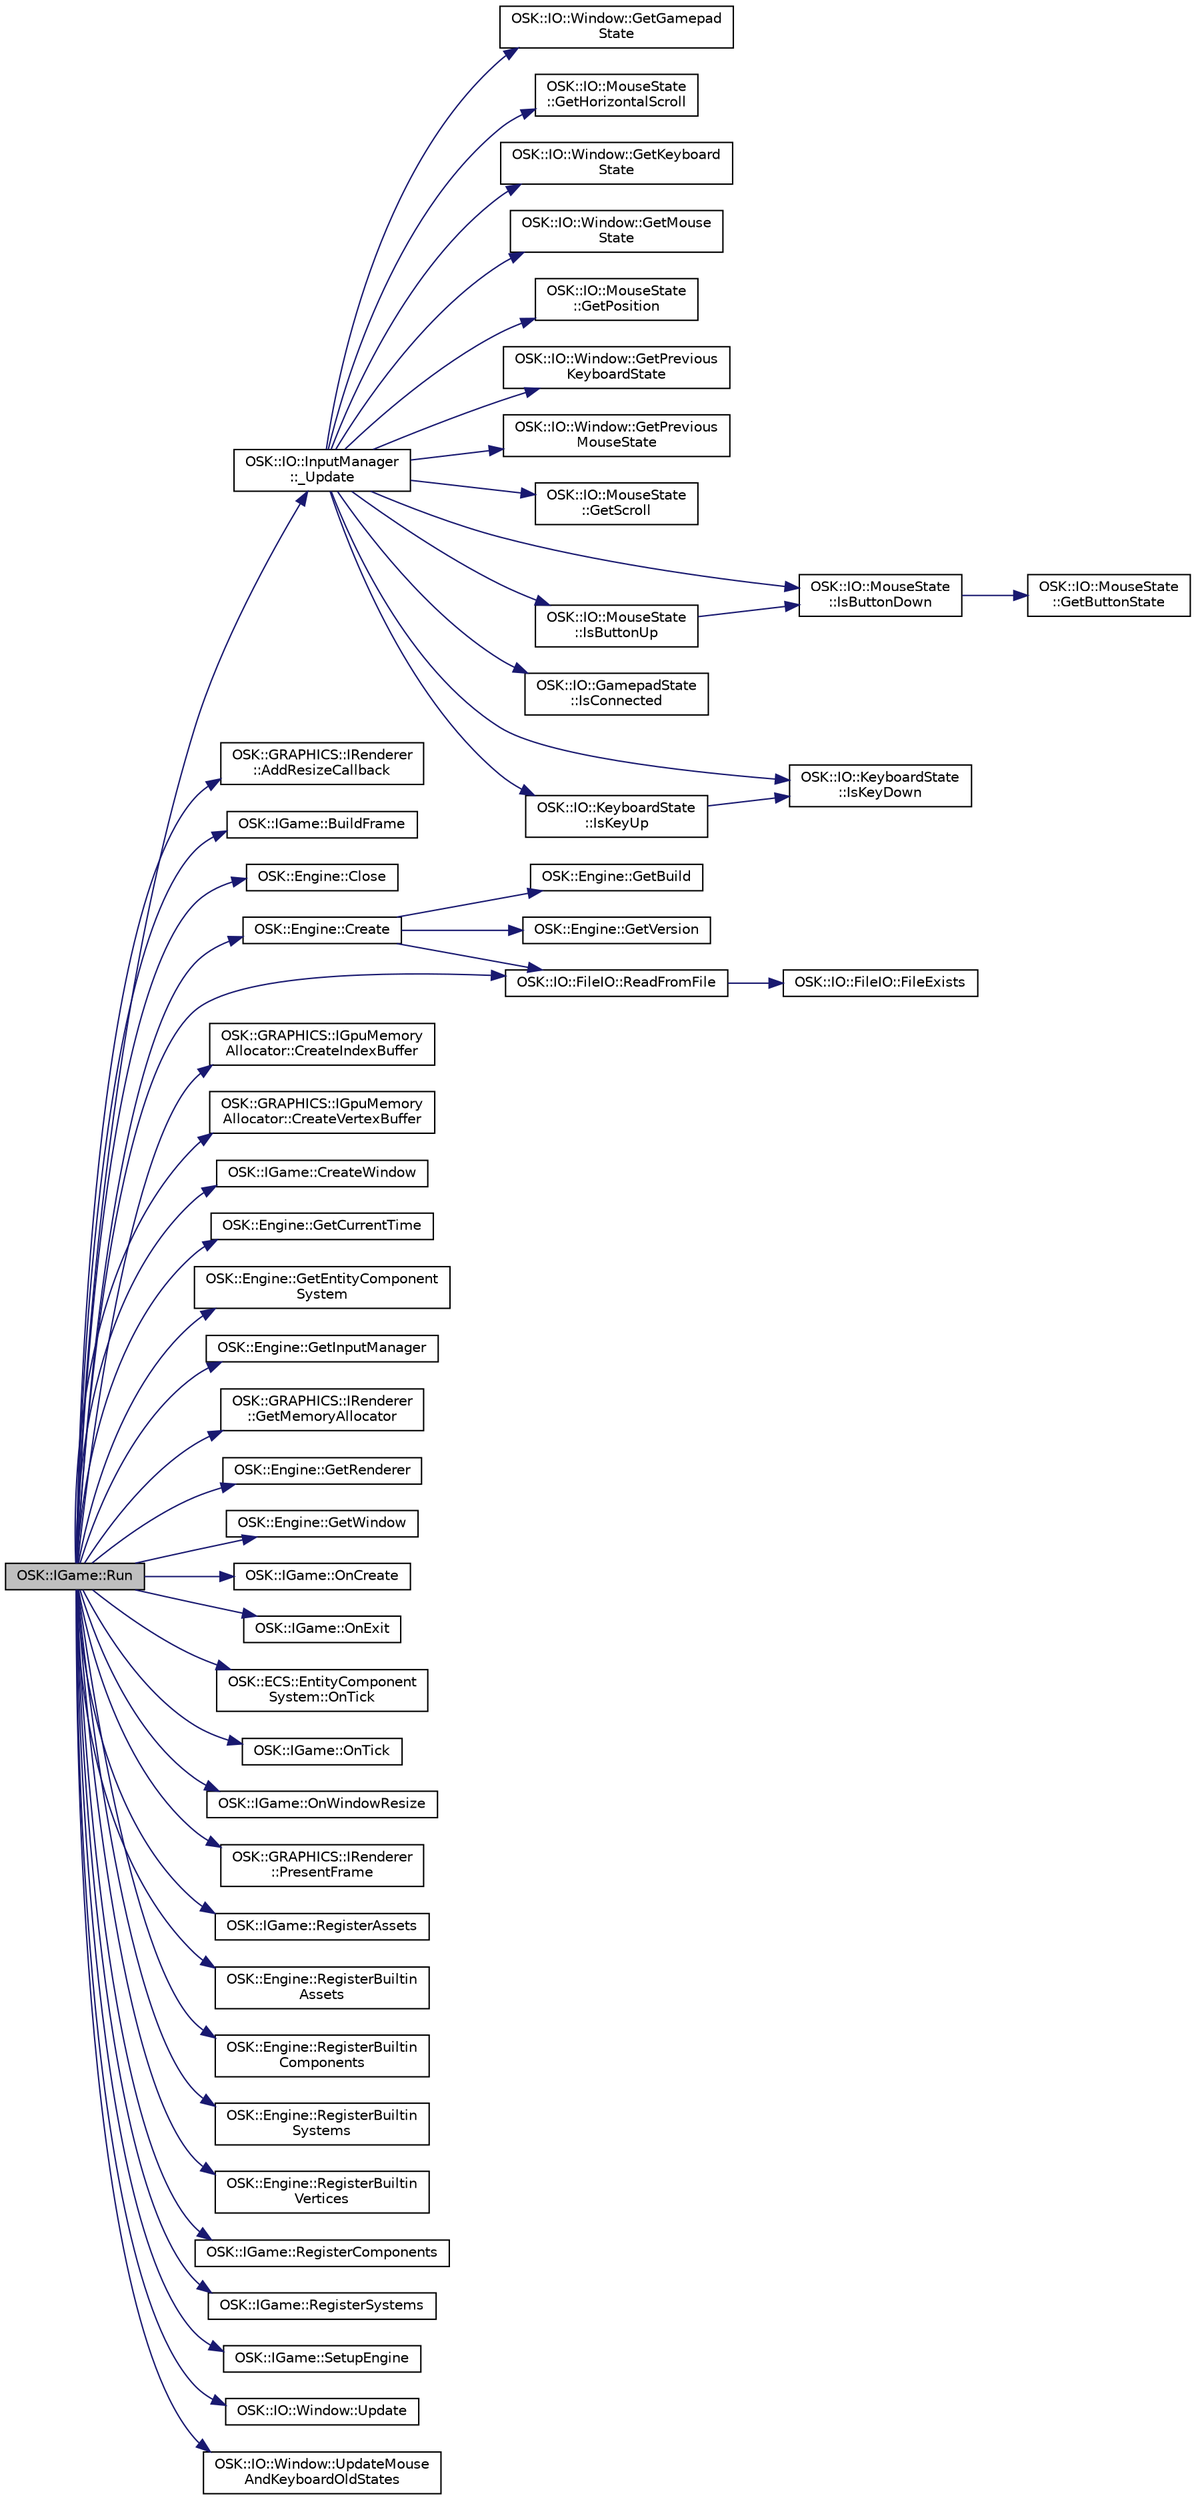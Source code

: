 digraph "OSK::IGame::Run"
{
 // LATEX_PDF_SIZE
  edge [fontname="Helvetica",fontsize="10",labelfontname="Helvetica",labelfontsize="10"];
  node [fontname="Helvetica",fontsize="10",shape=record];
  rankdir="LR";
  Node1 [label="OSK::IGame::Run",height=0.2,width=0.4,color="black", fillcolor="grey75", style="filled", fontcolor="black",tooltip="Inicia la ejecución del juego."];
  Node1 -> Node2 [color="midnightblue",fontsize="10",style="solid",fontname="Helvetica"];
  Node2 [label="OSK::IO::InputManager\l::_Update",height=0.2,width=0.4,color="black", fillcolor="white", style="filled",URL="$class_o_s_k_1_1_i_o_1_1_input_manager.html#ad497666aa43971058e6d1473366ad364",tooltip="Comprueba el estado del input, llamando a las funciones de los listeneres cuando sea necesario."];
  Node2 -> Node3 [color="midnightblue",fontsize="10",style="solid",fontname="Helvetica"];
  Node3 [label="OSK::IO::Window::GetGamepad\lState",height=0.2,width=0.4,color="black", fillcolor="white", style="filled",URL="$class_o_s_k_1_1_i_o_1_1_window.html#a52dae4cfee2763b13581c175ceb64015",tooltip="Devuelve el estado de todos los botones y todos los ejes en el instante actual."];
  Node2 -> Node4 [color="midnightblue",fontsize="10",style="solid",fontname="Helvetica"];
  Node4 [label="OSK::IO::MouseState\l::GetHorizontalScroll",height=0.2,width=0.4,color="black", fillcolor="white", style="filled",URL="$class_o_s_k_1_1_i_o_1_1_mouse_state.html#a794de4f95d312a5f0dda1c0bfff19953",tooltip="Rueda del ratón horizontal."];
  Node2 -> Node5 [color="midnightblue",fontsize="10",style="solid",fontname="Helvetica"];
  Node5 [label="OSK::IO::Window::GetKeyboard\lState",height=0.2,width=0.4,color="black", fillcolor="white", style="filled",URL="$class_o_s_k_1_1_i_o_1_1_window.html#a73426320ee277db3c1f5c8dc525a766e",tooltip="Devuelve el estado actual del teclado."];
  Node2 -> Node6 [color="midnightblue",fontsize="10",style="solid",fontname="Helvetica"];
  Node6 [label="OSK::IO::Window::GetMouse\lState",height=0.2,width=0.4,color="black", fillcolor="white", style="filled",URL="$class_o_s_k_1_1_i_o_1_1_window.html#a0b06f12298dfc2da7a11d7ed99a56fcd",tooltip="Devuelve el estado actual del ratón."];
  Node2 -> Node7 [color="midnightblue",fontsize="10",style="solid",fontname="Helvetica"];
  Node7 [label="OSK::IO::MouseState\l::GetPosition",height=0.2,width=0.4,color="black", fillcolor="white", style="filled",URL="$class_o_s_k_1_1_i_o_1_1_mouse_state.html#ad995123f54868e8ebe61d2bbc7f72700",tooltip="Posición en píxeles respecto a la esquina superior izquierda de la ventana."];
  Node2 -> Node8 [color="midnightblue",fontsize="10",style="solid",fontname="Helvetica"];
  Node8 [label="OSK::IO::Window::GetPrevious\lKeyboardState",height=0.2,width=0.4,color="black", fillcolor="white", style="filled",URL="$class_o_s_k_1_1_i_o_1_1_window.html#ae29585b8dc924d25380a87c664cc03ab",tooltip="Devuelve el estado del teclado en el anterior frame."];
  Node2 -> Node9 [color="midnightblue",fontsize="10",style="solid",fontname="Helvetica"];
  Node9 [label="OSK::IO::Window::GetPrevious\lMouseState",height=0.2,width=0.4,color="black", fillcolor="white", style="filled",URL="$class_o_s_k_1_1_i_o_1_1_window.html#aeb618bc432cbd54c6107cf8ba95c8f81",tooltip="Devuelve el estado del ratón del estado anterior."];
  Node2 -> Node10 [color="midnightblue",fontsize="10",style="solid",fontname="Helvetica"];
  Node10 [label="OSK::IO::MouseState\l::GetScroll",height=0.2,width=0.4,color="black", fillcolor="white", style="filled",URL="$class_o_s_k_1_1_i_o_1_1_mouse_state.html#aae76dbd214b5aa6024087e35c046568e",tooltip="Rueda del ratón vertical (la normal)."];
  Node2 -> Node11 [color="midnightblue",fontsize="10",style="solid",fontname="Helvetica"];
  Node11 [label="OSK::IO::MouseState\l::IsButtonDown",height=0.2,width=0.4,color="black", fillcolor="white", style="filled",URL="$class_o_s_k_1_1_i_o_1_1_mouse_state.html#af0b7921cedc90d38386069181705dfb9",tooltip="Obtiene si un botón está siendo pulsado."];
  Node11 -> Node12 [color="midnightblue",fontsize="10",style="solid",fontname="Helvetica"];
  Node12 [label="OSK::IO::MouseState\l::GetButtonState",height=0.2,width=0.4,color="black", fillcolor="white", style="filled",URL="$class_o_s_k_1_1_i_o_1_1_mouse_state.html#ab81f3eeb6c2c5db16d67dc17012dae40",tooltip="Obtiene el estado de un botón."];
  Node2 -> Node13 [color="midnightblue",fontsize="10",style="solid",fontname="Helvetica"];
  Node13 [label="OSK::IO::MouseState\l::IsButtonUp",height=0.2,width=0.4,color="black", fillcolor="white", style="filled",URL="$class_o_s_k_1_1_i_o_1_1_mouse_state.html#ab95a9e6d331d6f00fd823fe7afe694e9",tooltip="Obtiene si un botón no está siendo pulsado."];
  Node13 -> Node11 [color="midnightblue",fontsize="10",style="solid",fontname="Helvetica"];
  Node2 -> Node14 [color="midnightblue",fontsize="10",style="solid",fontname="Helvetica"];
  Node14 [label="OSK::IO::GamepadState\l::IsConnected",height=0.2,width=0.4,color="black", fillcolor="white", style="filled",URL="$class_o_s_k_1_1_i_o_1_1_gamepad_state.html#aa359f7b60c5bf64d787e1c2b4a7617d6",tooltip="Comrpueba si el mando está conectado. SI no o etá los valores devueltos por las otras funciones serán..."];
  Node2 -> Node15 [color="midnightblue",fontsize="10",style="solid",fontname="Helvetica"];
  Node15 [label="OSK::IO::KeyboardState\l::IsKeyDown",height=0.2,width=0.4,color="black", fillcolor="white", style="filled",URL="$class_o_s_k_1_1_i_o_1_1_keyboard_state.html#a7b0105eda9c1f9c4f0182781a0cb0506",tooltip="Comprueba si una tecla está siendo pulsada."];
  Node2 -> Node16 [color="midnightblue",fontsize="10",style="solid",fontname="Helvetica"];
  Node16 [label="OSK::IO::KeyboardState\l::IsKeyUp",height=0.2,width=0.4,color="black", fillcolor="white", style="filled",URL="$class_o_s_k_1_1_i_o_1_1_keyboard_state.html#a13ac7fab7db9af7320e82a60bef49354",tooltip="Comprueba si una tecla no está siendo pulsada."];
  Node16 -> Node15 [color="midnightblue",fontsize="10",style="solid",fontname="Helvetica"];
  Node1 -> Node17 [color="midnightblue",fontsize="10",style="solid",fontname="Helvetica"];
  Node17 [label="OSK::GRAPHICS::IRenderer\l::AddResizeCallback",height=0.2,width=0.4,color="black", fillcolor="white", style="filled",URL="$class_o_s_k_1_1_g_r_a_p_h_i_c_s_1_1_i_renderer.html#ae132981b28209658bcc2ca90fef26a54",tooltip="Añade una función que se ejecutará cuando cambie de tamaño la ventana."];
  Node1 -> Node18 [color="midnightblue",fontsize="10",style="solid",fontname="Helvetica"];
  Node18 [label="OSK::IGame::BuildFrame",height=0.2,width=0.4,color="black", fillcolor="white", style="filled",URL="$class_o_s_k_1_1_i_game.html#a1fd5e113ad6425b6a8fdc99c87c49167",tooltip="Esta función debe renderizar la imagen final que se representará en la ventana."];
  Node1 -> Node19 [color="midnightblue",fontsize="10",style="solid",fontname="Helvetica"];
  Node19 [label="OSK::Engine::Close",height=0.2,width=0.4,color="black", fillcolor="white", style="filled",URL="$class_o_s_k_1_1_engine.html#ac7dc8c00262aee2a11183e4080fa5faf",tooltip=" "];
  Node1 -> Node20 [color="midnightblue",fontsize="10",style="solid",fontname="Helvetica"];
  Node20 [label="OSK::Engine::Create",height=0.2,width=0.4,color="black", fillcolor="white", style="filled",URL="$class_o_s_k_1_1_engine.html#a88150153e8f935f46f0eb728740cb9b5",tooltip=" "];
  Node20 -> Node21 [color="midnightblue",fontsize="10",style="solid",fontname="Helvetica"];
  Node21 [label="OSK::Engine::GetBuild",height=0.2,width=0.4,color="black", fillcolor="white", style="filled",URL="$class_o_s_k_1_1_engine.html#a6b9ee02d043a6bd62d96c28fe3987f3d",tooltip=" "];
  Node20 -> Node22 [color="midnightblue",fontsize="10",style="solid",fontname="Helvetica"];
  Node22 [label="OSK::Engine::GetVersion",height=0.2,width=0.4,color="black", fillcolor="white", style="filled",URL="$class_o_s_k_1_1_engine.html#ae7fa09bffe338e2361df47c4f2f704b0",tooltip=" "];
  Node20 -> Node23 [color="midnightblue",fontsize="10",style="solid",fontname="Helvetica"];
  Node23 [label="OSK::IO::FileIO::ReadFromFile",height=0.2,width=0.4,color="black", fillcolor="white", style="filled",URL="$class_o_s_k_1_1_i_o_1_1_file_i_o.html#aad968707ec7b00bce0540c804f476dc9",tooltip="Lee un archivo de texto."];
  Node23 -> Node24 [color="midnightblue",fontsize="10",style="solid",fontname="Helvetica"];
  Node24 [label="OSK::IO::FileIO::FileExists",height=0.2,width=0.4,color="black", fillcolor="white", style="filled",URL="$class_o_s_k_1_1_i_o_1_1_file_i_o.html#ac7fe213b79ce97b178a7e27f7216a2f4",tooltip="Comprueba si un archivo existe."];
  Node1 -> Node25 [color="midnightblue",fontsize="10",style="solid",fontname="Helvetica"];
  Node25 [label="OSK::GRAPHICS::IGpuMemory\lAllocator::CreateIndexBuffer",height=0.2,width=0.4,color="black", fillcolor="white", style="filled",URL="$class_o_s_k_1_1_g_r_a_p_h_i_c_s_1_1_i_gpu_memory_allocator.html#a2423c77cb94a4d943a45458228170db4",tooltip="Crea un buffer de índices con los índices dados."];
  Node1 -> Node26 [color="midnightblue",fontsize="10",style="solid",fontname="Helvetica"];
  Node26 [label="OSK::GRAPHICS::IGpuMemory\lAllocator::CreateVertexBuffer",height=0.2,width=0.4,color="black", fillcolor="white", style="filled",URL="$class_o_s_k_1_1_g_r_a_p_h_i_c_s_1_1_i_gpu_memory_allocator.html#a23b2a9a96603898bd4cb13ed154c8746",tooltip="Crea un buffer de vértices con los vértices dados."];
  Node1 -> Node27 [color="midnightblue",fontsize="10",style="solid",fontname="Helvetica"];
  Node27 [label="OSK::IGame::CreateWindow",height=0.2,width=0.4,color="black", fillcolor="white", style="filled",URL="$class_o_s_k_1_1_i_game.html#af033542cc50642b5e1325ee4c7c93cf7",tooltip="Debe crear la ventana del Engine."];
  Node1 -> Node28 [color="midnightblue",fontsize="10",style="solid",fontname="Helvetica"];
  Node28 [label="OSK::Engine::GetCurrentTime",height=0.2,width=0.4,color="black", fillcolor="white", style="filled",URL="$class_o_s_k_1_1_engine.html#a23b66a6d56164e64d289902ad16b625a",tooltip=" "];
  Node1 -> Node29 [color="midnightblue",fontsize="10",style="solid",fontname="Helvetica"];
  Node29 [label="OSK::Engine::GetEntityComponent\lSystem",height=0.2,width=0.4,color="black", fillcolor="white", style="filled",URL="$class_o_s_k_1_1_engine.html#a17fd2842c078b7ddb4aaa70cd04549ab",tooltip=" "];
  Node1 -> Node30 [color="midnightblue",fontsize="10",style="solid",fontname="Helvetica"];
  Node30 [label="OSK::Engine::GetInputManager",height=0.2,width=0.4,color="black", fillcolor="white", style="filled",URL="$class_o_s_k_1_1_engine.html#a5893cf5817c0ab30ae0c0d9761ce71f2",tooltip=" "];
  Node1 -> Node31 [color="midnightblue",fontsize="10",style="solid",fontname="Helvetica"];
  Node31 [label="OSK::GRAPHICS::IRenderer\l::GetMemoryAllocator",height=0.2,width=0.4,color="black", fillcolor="white", style="filled",URL="$class_o_s_k_1_1_g_r_a_p_h_i_c_s_1_1_i_renderer.html#acf03703bbb6f031f905612d86f104b38",tooltip=" "];
  Node1 -> Node32 [color="midnightblue",fontsize="10",style="solid",fontname="Helvetica"];
  Node32 [label="OSK::Engine::GetRenderer",height=0.2,width=0.4,color="black", fillcolor="white", style="filled",URL="$class_o_s_k_1_1_engine.html#a019c5397d042224c134b7fd22c739d00",tooltip=" "];
  Node1 -> Node33 [color="midnightblue",fontsize="10",style="solid",fontname="Helvetica"];
  Node33 [label="OSK::Engine::GetWindow",height=0.2,width=0.4,color="black", fillcolor="white", style="filled",URL="$class_o_s_k_1_1_engine.html#a96eab59df83d63ab65869fea551bb272",tooltip=" "];
  Node1 -> Node34 [color="midnightblue",fontsize="10",style="solid",fontname="Helvetica"];
  Node34 [label="OSK::IGame::OnCreate",height=0.2,width=0.4,color="black", fillcolor="white", style="filled",URL="$class_o_s_k_1_1_i_game.html#ab00e969b9d69316da10501747d0fdebe",tooltip="Función ejecutada al cargar el juego."];
  Node1 -> Node35 [color="midnightblue",fontsize="10",style="solid",fontname="Helvetica"];
  Node35 [label="OSK::IGame::OnExit",height=0.2,width=0.4,color="black", fillcolor="white", style="filled",URL="$class_o_s_k_1_1_i_game.html#a02044212501aee6fc59d1a75c0129892",tooltip="Función que se ejecuta al salir del juego."];
  Node1 -> Node36 [color="midnightblue",fontsize="10",style="solid",fontname="Helvetica"];
  Node36 [label="OSK::ECS::EntityComponent\lSystem::OnTick",height=0.2,width=0.4,color="black", fillcolor="white", style="filled",URL="$class_o_s_k_1_1_e_c_s_1_1_entity_component_system.html#a5a836db0967b2e872e8d66b379bb0728",tooltip="Ejecuta la lógica OnTick de todos los sistemas registrados."];
  Node1 -> Node37 [color="midnightblue",fontsize="10",style="solid",fontname="Helvetica"];
  Node37 [label="OSK::IGame::OnTick",height=0.2,width=0.4,color="black", fillcolor="white", style="filled",URL="$class_o_s_k_1_1_i_game.html#af5b3dafcf09ca96ea589b1a799ee1a54",tooltip="Función que se ejecuta cada frame. Para hacer actualización del estado del juego."];
  Node1 -> Node38 [color="midnightblue",fontsize="10",style="solid",fontname="Helvetica"];
  Node38 [label="OSK::IGame::OnWindowResize",height=0.2,width=0.4,color="black", fillcolor="white", style="filled",URL="$class_o_s_k_1_1_i_game.html#a49a11ed87fecf78d0ac7297b34382e5f",tooltip="Función que se ejecuta cuando la ventana cambia de tamaño."];
  Node1 -> Node39 [color="midnightblue",fontsize="10",style="solid",fontname="Helvetica"];
  Node39 [label="OSK::GRAPHICS::IRenderer\l::PresentFrame",height=0.2,width=0.4,color="black", fillcolor="white", style="filled",URL="$class_o_s_k_1_1_g_r_a_p_h_i_c_s_1_1_i_renderer.html#a90aa9f12a25efdcc002be083fdc9c701",tooltip="Una vez se han grabado todos los comandos, se debe iniciar su ejecución en la GPU para ser renderizad..."];
  Node1 -> Node23 [color="midnightblue",fontsize="10",style="solid",fontname="Helvetica"];
  Node1 -> Node40 [color="midnightblue",fontsize="10",style="solid",fontname="Helvetica"];
  Node40 [label="OSK::IGame::RegisterAssets",height=0.2,width=0.4,color="black", fillcolor="white", style="filled",URL="$class_o_s_k_1_1_i_game.html#a92ccf921e939bcf8409ab9326e7571b4",tooltip="Registra los assets y los loaders específicos del juego."];
  Node1 -> Node41 [color="midnightblue",fontsize="10",style="solid",fontname="Helvetica"];
  Node41 [label="OSK::Engine::RegisterBuiltin\lAssets",height=0.2,width=0.4,color="black", fillcolor="white", style="filled",URL="$class_o_s_k_1_1_engine.html#a06a8dfc576c0564c3299c887c461e1a3",tooltip=" "];
  Node1 -> Node42 [color="midnightblue",fontsize="10",style="solid",fontname="Helvetica"];
  Node42 [label="OSK::Engine::RegisterBuiltin\lComponents",height=0.2,width=0.4,color="black", fillcolor="white", style="filled",URL="$class_o_s_k_1_1_engine.html#a04a69ed11fc232d069052d6f022aff42",tooltip=" "];
  Node1 -> Node43 [color="midnightblue",fontsize="10",style="solid",fontname="Helvetica"];
  Node43 [label="OSK::Engine::RegisterBuiltin\lSystems",height=0.2,width=0.4,color="black", fillcolor="white", style="filled",URL="$class_o_s_k_1_1_engine.html#a42efdb059fdfcc7c93b2cd1338d66c9e",tooltip=" "];
  Node1 -> Node44 [color="midnightblue",fontsize="10",style="solid",fontname="Helvetica"];
  Node44 [label="OSK::Engine::RegisterBuiltin\lVertices",height=0.2,width=0.4,color="black", fillcolor="white", style="filled",URL="$class_o_s_k_1_1_engine.html#a68d1b1d787f29b6a6ba0a617f1919e67",tooltip=" "];
  Node1 -> Node45 [color="midnightblue",fontsize="10",style="solid",fontname="Helvetica"];
  Node45 [label="OSK::IGame::RegisterComponents",height=0.2,width=0.4,color="black", fillcolor="white", style="filled",URL="$class_o_s_k_1_1_i_game.html#a6c43af37f9365f6490d1a0a2c9250f0e",tooltip="Registra los componentes específicos del juego."];
  Node1 -> Node46 [color="midnightblue",fontsize="10",style="solid",fontname="Helvetica"];
  Node46 [label="OSK::IGame::RegisterSystems",height=0.2,width=0.4,color="black", fillcolor="white", style="filled",URL="$class_o_s_k_1_1_i_game.html#a6595c60375b1f2f14e6e96e1f8ca404e",tooltip="Registra los sistemas específicos del juego."];
  Node1 -> Node47 [color="midnightblue",fontsize="10",style="solid",fontname="Helvetica"];
  Node47 [label="OSK::IGame::SetupEngine",height=0.2,width=0.4,color="black", fillcolor="white", style="filled",URL="$class_o_s_k_1_1_i_game.html#a3fff81bfbca1fc25efa8a10f2318d46b",tooltip="Debe inicializar el renderizador del Engine."];
  Node1 -> Node48 [color="midnightblue",fontsize="10",style="solid",fontname="Helvetica"];
  Node48 [label="OSK::IO::Window::Update",height=0.2,width=0.4,color="black", fillcolor="white", style="filled",URL="$class_o_s_k_1_1_i_o_1_1_window.html#ab8d28dce3166c70eb5744466460795df",tooltip="Actualiza la ventana, procesando todos los eventos relacionados. También actualiza sus estados intern..."];
  Node1 -> Node49 [color="midnightblue",fontsize="10",style="solid",fontname="Helvetica"];
  Node49 [label="OSK::IO::Window::UpdateMouse\lAndKeyboardOldStates",height=0.2,width=0.4,color="black", fillcolor="white", style="filled",URL="$class_o_s_k_1_1_i_o_1_1_window.html#addb2e8c43715c45b731e56e527673564",tooltip="Actualiza los valores del mouse y del frame anterior."];
}
